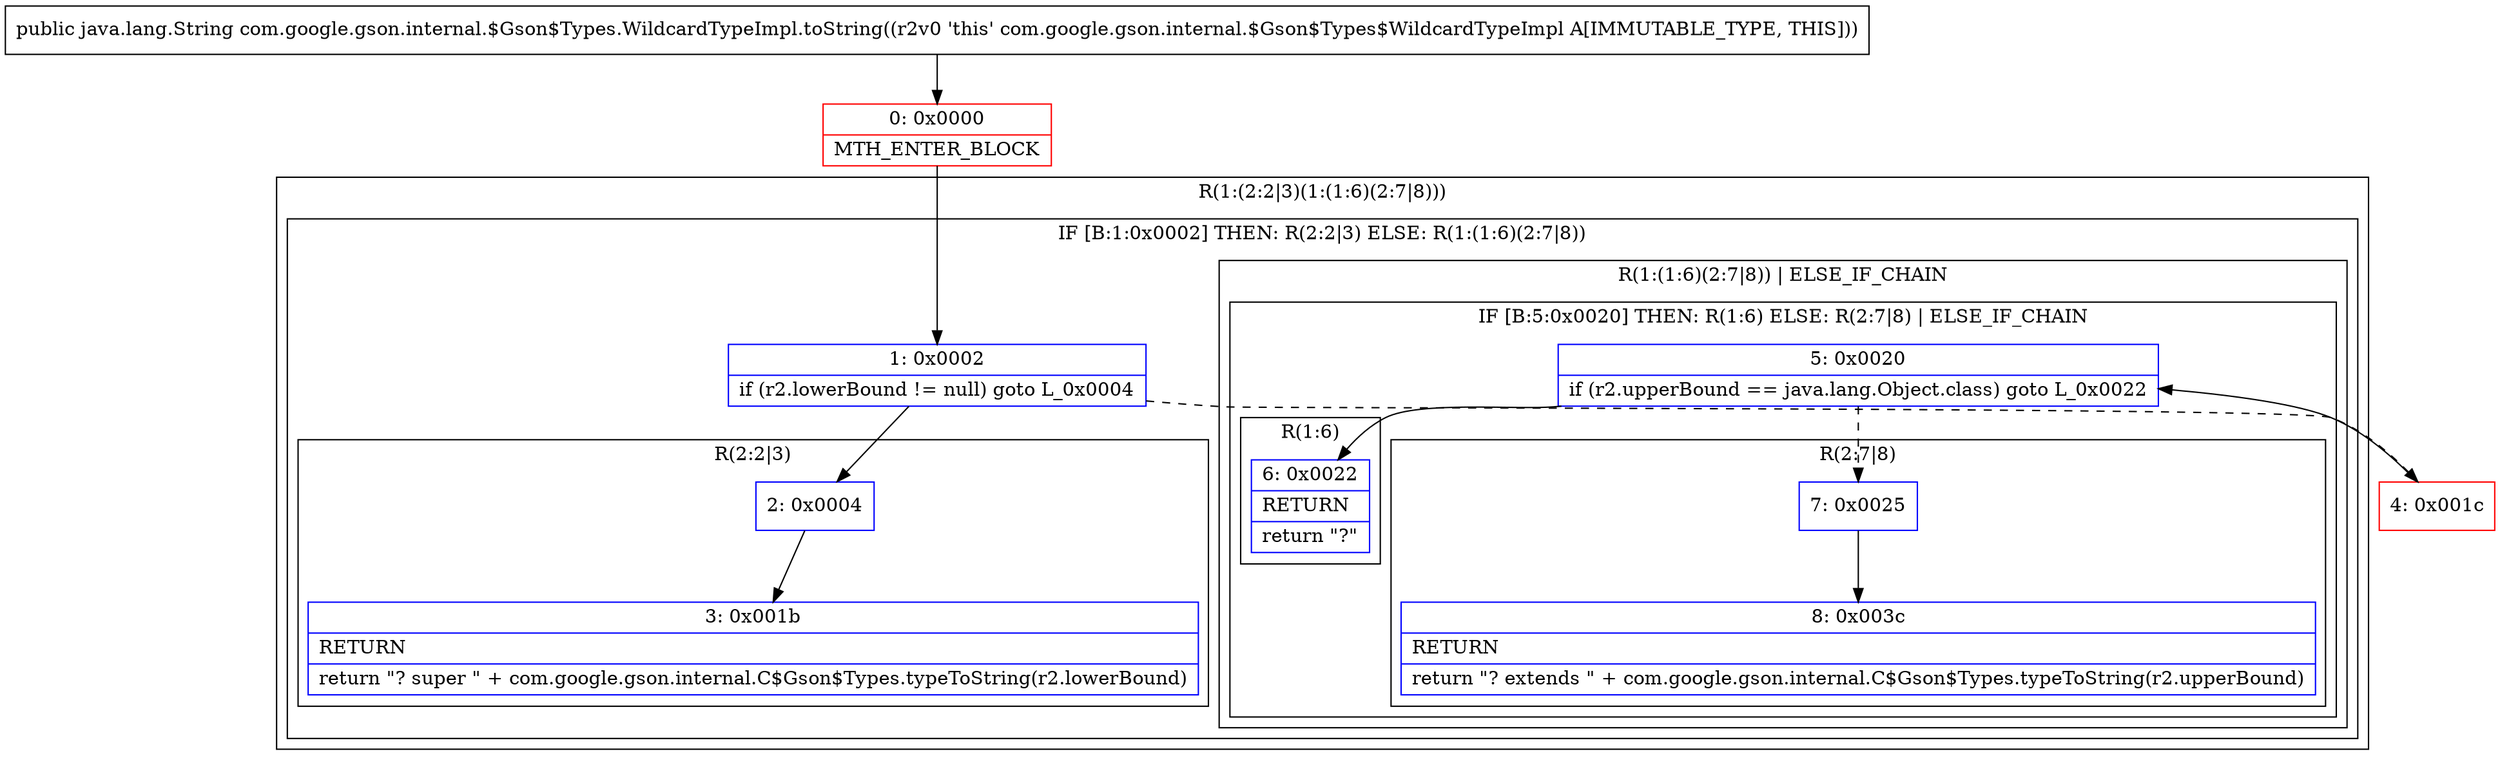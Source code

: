 digraph "CFG forcom.google.gson.internal.$Gson$Types.WildcardTypeImpl.toString()Ljava\/lang\/String;" {
subgraph cluster_Region_1498328777 {
label = "R(1:(2:2|3)(1:(1:6)(2:7|8)))";
node [shape=record,color=blue];
subgraph cluster_IfRegion_1916704491 {
label = "IF [B:1:0x0002] THEN: R(2:2|3) ELSE: R(1:(1:6)(2:7|8))";
node [shape=record,color=blue];
Node_1 [shape=record,label="{1\:\ 0x0002|if (r2.lowerBound != null) goto L_0x0004\l}"];
subgraph cluster_Region_1981950096 {
label = "R(2:2|3)";
node [shape=record,color=blue];
Node_2 [shape=record,label="{2\:\ 0x0004}"];
Node_3 [shape=record,label="{3\:\ 0x001b|RETURN\l|return \"? super \" + com.google.gson.internal.C$Gson$Types.typeToString(r2.lowerBound)\l}"];
}
subgraph cluster_Region_713104837 {
label = "R(1:(1:6)(2:7|8)) | ELSE_IF_CHAIN\l";
node [shape=record,color=blue];
subgraph cluster_IfRegion_102090426 {
label = "IF [B:5:0x0020] THEN: R(1:6) ELSE: R(2:7|8) | ELSE_IF_CHAIN\l";
node [shape=record,color=blue];
Node_5 [shape=record,label="{5\:\ 0x0020|if (r2.upperBound == java.lang.Object.class) goto L_0x0022\l}"];
subgraph cluster_Region_10129757 {
label = "R(1:6)";
node [shape=record,color=blue];
Node_6 [shape=record,label="{6\:\ 0x0022|RETURN\l|return \"?\"\l}"];
}
subgraph cluster_Region_1738231670 {
label = "R(2:7|8)";
node [shape=record,color=blue];
Node_7 [shape=record,label="{7\:\ 0x0025}"];
Node_8 [shape=record,label="{8\:\ 0x003c|RETURN\l|return \"? extends \" + com.google.gson.internal.C$Gson$Types.typeToString(r2.upperBound)\l}"];
}
}
}
}
}
Node_0 [shape=record,color=red,label="{0\:\ 0x0000|MTH_ENTER_BLOCK\l}"];
Node_4 [shape=record,color=red,label="{4\:\ 0x001c}"];
MethodNode[shape=record,label="{public java.lang.String com.google.gson.internal.$Gson$Types.WildcardTypeImpl.toString((r2v0 'this' com.google.gson.internal.$Gson$Types$WildcardTypeImpl A[IMMUTABLE_TYPE, THIS])) }"];
MethodNode -> Node_0;
Node_1 -> Node_2;
Node_1 -> Node_4[style=dashed];
Node_2 -> Node_3;
Node_5 -> Node_6;
Node_5 -> Node_7[style=dashed];
Node_7 -> Node_8;
Node_0 -> Node_1;
Node_4 -> Node_5;
}

